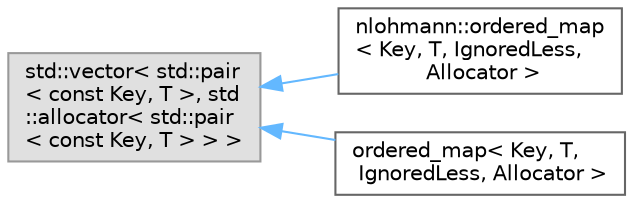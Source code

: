 digraph "Graphical Class Hierarchy"
{
 // LATEX_PDF_SIZE
  bgcolor="transparent";
  edge [fontname=Helvetica,fontsize=10,labelfontname=Helvetica,labelfontsize=10];
  node [fontname=Helvetica,fontsize=10,shape=box,height=0.2,width=0.4];
  rankdir="LR";
  Node0 [id="Node000000",label="std::vector\< std::pair\l\< const Key, T \>, std\l::allocator\< std::pair\l\< const Key, T \> \> \>",height=0.2,width=0.4,color="grey60", fillcolor="#E0E0E0", style="filled",tooltip=" "];
  Node0 -> Node1 [id="edge189_Node000000_Node000001",dir="back",color="steelblue1",style="solid",tooltip=" "];
  Node1 [id="Node000001",label="nlohmann::ordered_map\l\< Key, T, IgnoredLess,\l Allocator \>",height=0.2,width=0.4,color="grey40", fillcolor="white", style="filled",URL="$structnlohmann_1_1ordered__map.html",tooltip="a minimal map-like container that preserves insertion order"];
  Node0 -> Node2 [id="edge190_Node000000_Node000002",dir="back",color="steelblue1",style="solid",tooltip=" "];
  Node2 [id="Node000002",label="ordered_map\< Key, T,\l IgnoredLess, Allocator \>",height=0.2,width=0.4,color="grey40", fillcolor="white", style="filled",URL="$structordered__map.html",tooltip="a minimal map-like container that preserves insertion order"];
}
